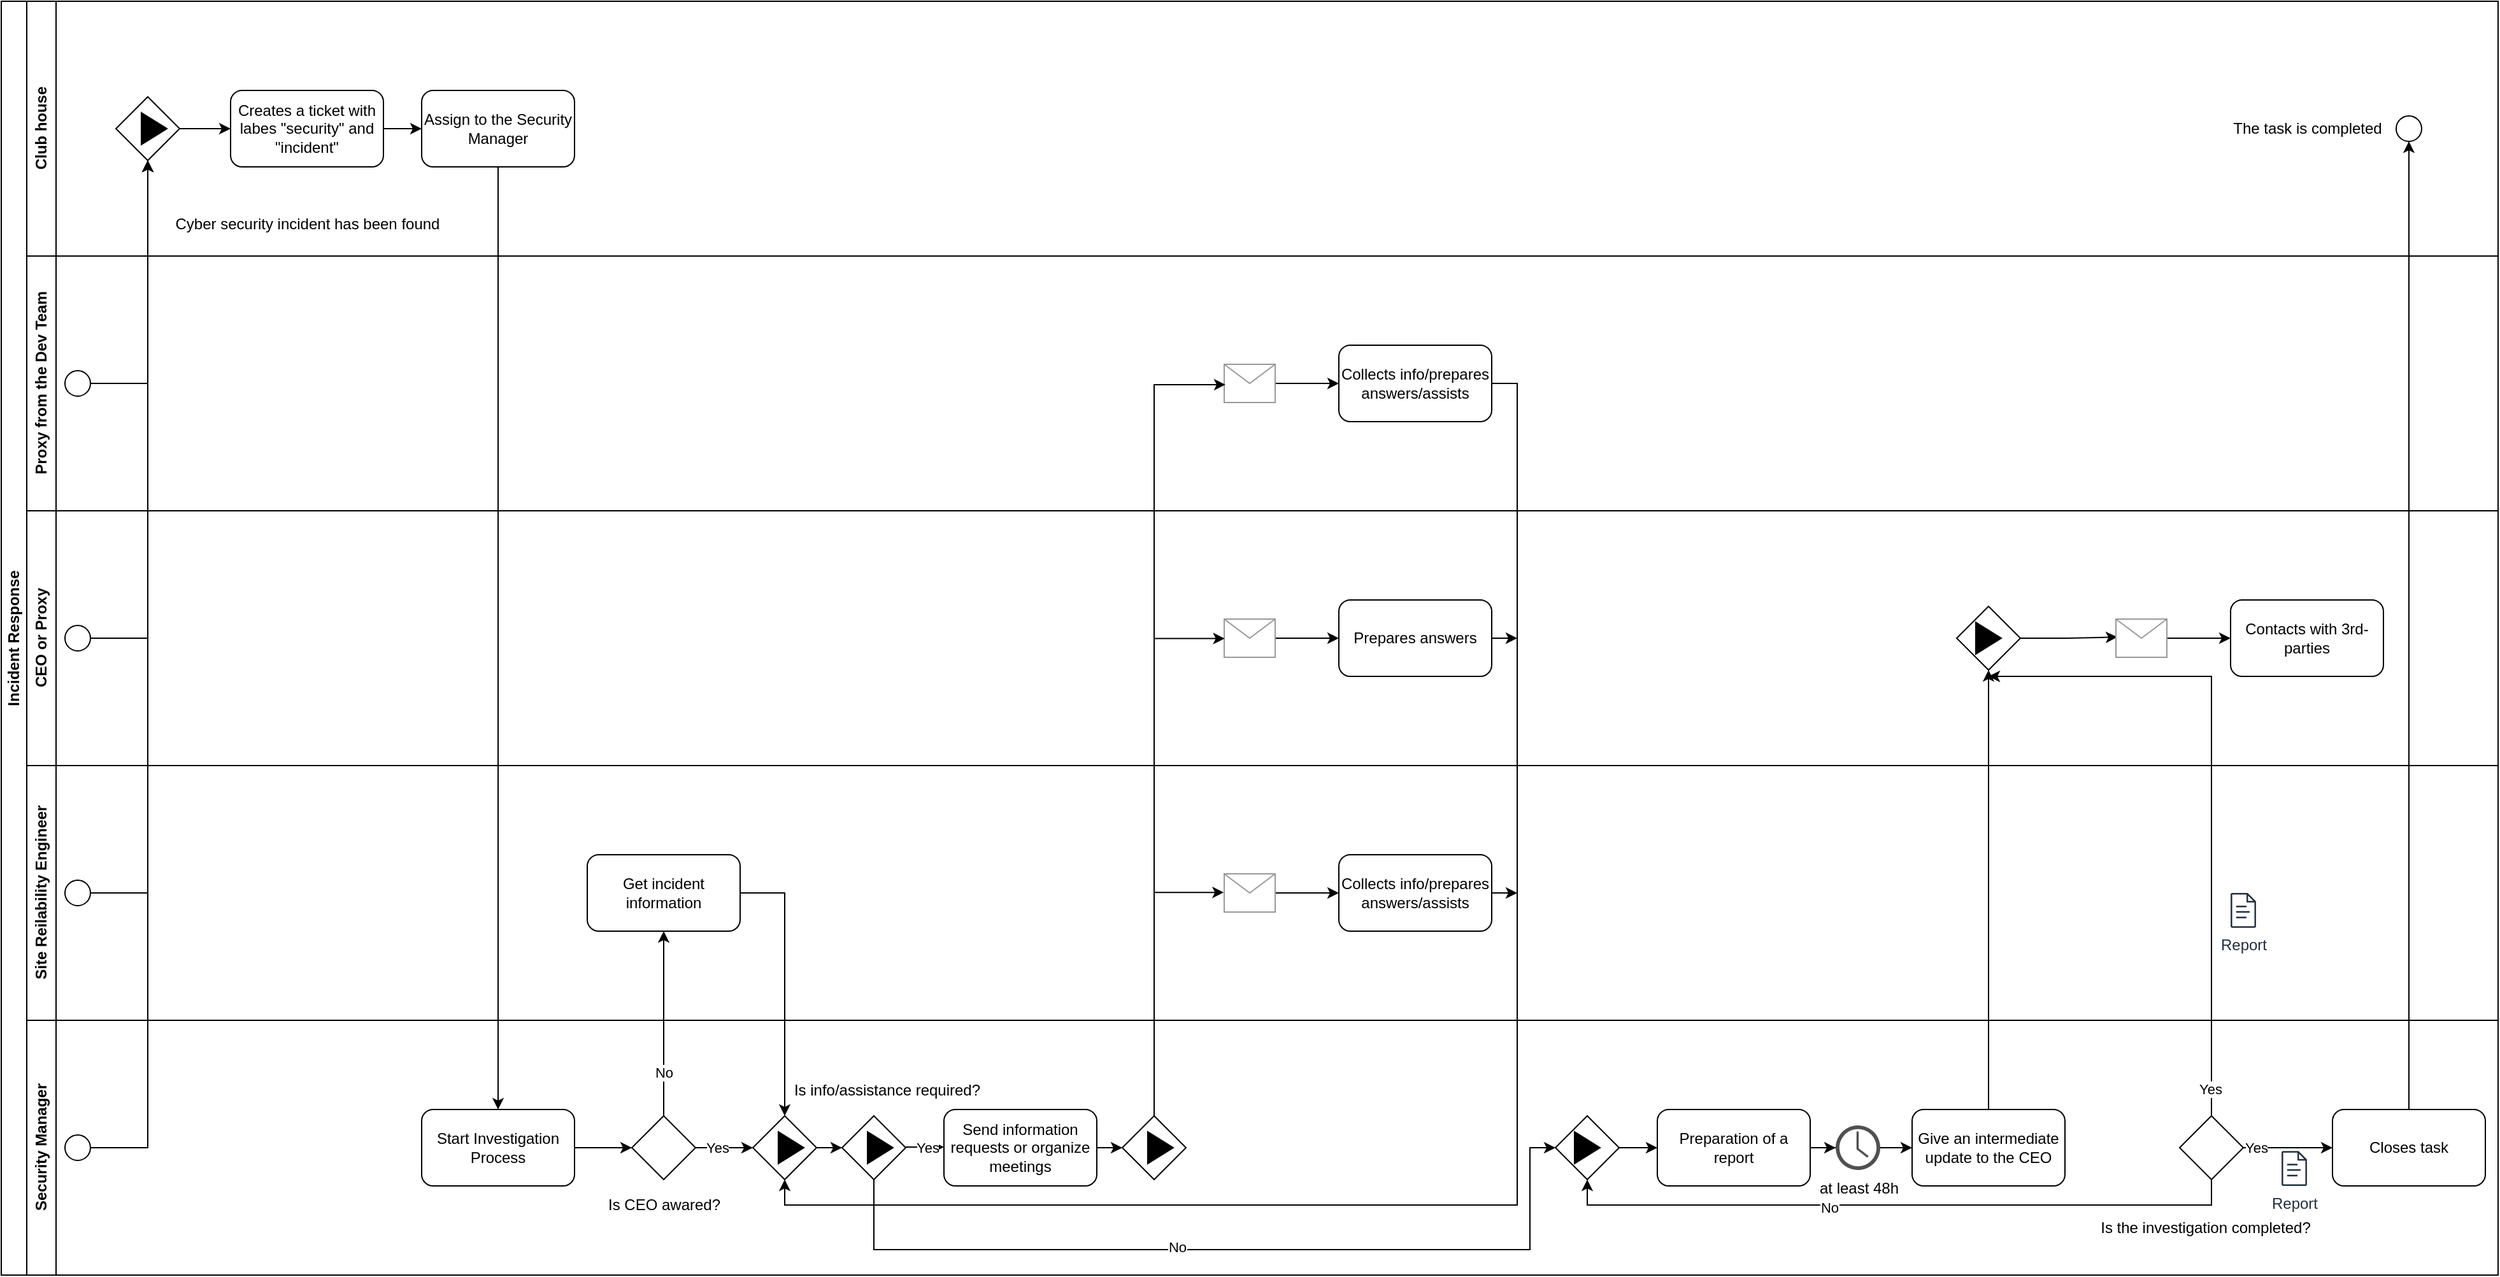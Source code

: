<mxfile version="21.6.6" type="github">
  <diagram name="Page-1" id="A05Gwc1ikmQWnNWErF1R">
    <mxGraphModel dx="2799" dy="1159" grid="1" gridSize="10" guides="1" tooltips="1" connect="1" arrows="1" fold="1" page="1" pageScale="1" pageWidth="850" pageHeight="1100" math="0" shadow="0">
      <root>
        <mxCell id="0" />
        <mxCell id="1" parent="0" />
        <mxCell id="53OlLj-Kue6XKZ22GzKM-30" value="Club house" style="swimlane;horizontal=0;whiteSpace=wrap;html=1;" parent="1" vertex="1">
          <mxGeometry x="-220" y="670" width="1940" height="200" as="geometry" />
        </mxCell>
        <mxCell id="53OlLj-Kue6XKZ22GzKM-51" style="edgeStyle=orthogonalEdgeStyle;rounded=0;orthogonalLoop=1;jettySize=auto;html=1;exitX=1;exitY=0.5;exitDx=0;exitDy=0;entryX=0;entryY=0.5;entryDx=0;entryDy=0;" parent="53OlLj-Kue6XKZ22GzKM-30" source="53OlLj-Kue6XKZ22GzKM-41" target="53OlLj-Kue6XKZ22GzKM-47" edge="1">
          <mxGeometry relative="1" as="geometry" />
        </mxCell>
        <mxCell id="53OlLj-Kue6XKZ22GzKM-41" value="" style="rhombus;whiteSpace=wrap;html=1;" parent="53OlLj-Kue6XKZ22GzKM-30" vertex="1">
          <mxGeometry x="70" y="75" width="50" height="50" as="geometry" />
        </mxCell>
        <mxCell id="53OlLj-Kue6XKZ22GzKM-52" style="edgeStyle=orthogonalEdgeStyle;rounded=0;orthogonalLoop=1;jettySize=auto;html=1;exitX=1;exitY=0.5;exitDx=0;exitDy=0;entryX=0;entryY=0.5;entryDx=0;entryDy=0;" parent="53OlLj-Kue6XKZ22GzKM-30" source="53OlLj-Kue6XKZ22GzKM-47" target="53OlLj-Kue6XKZ22GzKM-48" edge="1">
          <mxGeometry relative="1" as="geometry" />
        </mxCell>
        <mxCell id="53OlLj-Kue6XKZ22GzKM-47" value="Creates a ticket with labes &quot;security&quot; and &quot;incident&quot;" style="rounded=1;whiteSpace=wrap;html=1;" parent="53OlLj-Kue6XKZ22GzKM-30" vertex="1">
          <mxGeometry x="160" y="70" width="120" height="60" as="geometry" />
        </mxCell>
        <mxCell id="53OlLj-Kue6XKZ22GzKM-48" value="Assign to the Security Manager" style="rounded=1;whiteSpace=wrap;html=1;" parent="53OlLj-Kue6XKZ22GzKM-30" vertex="1">
          <mxGeometry x="310" y="70" width="120" height="60" as="geometry" />
        </mxCell>
        <mxCell id="53OlLj-Kue6XKZ22GzKM-69" value="" style="ellipse;whiteSpace=wrap;html=1;aspect=fixed;" parent="53OlLj-Kue6XKZ22GzKM-30" vertex="1">
          <mxGeometry x="1860" y="90" width="20" height="20" as="geometry" />
        </mxCell>
        <mxCell id="53OlLj-Kue6XKZ22GzKM-85" value="Cyber security incident has been found" style="text;html=1;align=center;verticalAlign=middle;resizable=0;points=[];autosize=1;strokeColor=none;fillColor=none;" parent="53OlLj-Kue6XKZ22GzKM-30" vertex="1">
          <mxGeometry x="105" y="160" width="230" height="30" as="geometry" />
        </mxCell>
        <mxCell id="53OlLj-Kue6XKZ22GzKM-116" value="The task is completed" style="text;html=1;align=center;verticalAlign=middle;resizable=0;points=[];autosize=1;strokeColor=none;fillColor=none;" parent="53OlLj-Kue6XKZ22GzKM-30" vertex="1">
          <mxGeometry x="1720" y="85" width="140" height="30" as="geometry" />
        </mxCell>
        <mxCell id="SI8DDCeiDaZhbCWGOkWu-7" value="" style="triangle;whiteSpace=wrap;html=1;fillColor=#000000;" vertex="1" parent="53OlLj-Kue6XKZ22GzKM-30">
          <mxGeometry x="90" y="87.5" width="20" height="25" as="geometry" />
        </mxCell>
        <mxCell id="53OlLj-Kue6XKZ22GzKM-32" value="Proxy from the Dev Team" style="swimlane;horizontal=0;whiteSpace=wrap;html=1;" parent="1" vertex="1">
          <mxGeometry x="-220" y="870" width="1940" height="200" as="geometry" />
        </mxCell>
        <mxCell id="53OlLj-Kue6XKZ22GzKM-40" value="" style="ellipse;whiteSpace=wrap;html=1;aspect=fixed;" parent="53OlLj-Kue6XKZ22GzKM-32" vertex="1">
          <mxGeometry x="30" y="90" width="20" height="20" as="geometry" />
        </mxCell>
        <mxCell id="53OlLj-Kue6XKZ22GzKM-59" value="Collects info/prepares answers/assists" style="rounded=1;whiteSpace=wrap;html=1;" parent="53OlLj-Kue6XKZ22GzKM-32" vertex="1">
          <mxGeometry x="1030" y="70" width="120" height="60" as="geometry" />
        </mxCell>
        <mxCell id="53OlLj-Kue6XKZ22GzKM-90" style="edgeStyle=orthogonalEdgeStyle;rounded=0;orthogonalLoop=1;jettySize=auto;html=1;entryX=0;entryY=0.5;entryDx=0;entryDy=0;" parent="53OlLj-Kue6XKZ22GzKM-32" source="53OlLj-Kue6XKZ22GzKM-89" target="53OlLj-Kue6XKZ22GzKM-59" edge="1">
          <mxGeometry relative="1" as="geometry" />
        </mxCell>
        <mxCell id="53OlLj-Kue6XKZ22GzKM-89" value="" style="verticalLabelPosition=bottom;shadow=0;dashed=0;align=center;html=1;verticalAlign=top;strokeWidth=1;shape=mxgraph.mockup.misc.mail2;strokeColor=#999999;" parent="53OlLj-Kue6XKZ22GzKM-32" vertex="1">
          <mxGeometry x="940" y="85" width="40" height="30" as="geometry" />
        </mxCell>
        <mxCell id="53OlLj-Kue6XKZ22GzKM-33" value="Security Manager" style="swimlane;horizontal=0;whiteSpace=wrap;html=1;" parent="1" vertex="1">
          <mxGeometry x="-220" y="1470" width="1940" height="200" as="geometry" />
        </mxCell>
        <mxCell id="53OlLj-Kue6XKZ22GzKM-37" value="" style="ellipse;whiteSpace=wrap;html=1;aspect=fixed;" parent="53OlLj-Kue6XKZ22GzKM-33" vertex="1">
          <mxGeometry x="30" y="90" width="20" height="20" as="geometry" />
        </mxCell>
        <mxCell id="53OlLj-Kue6XKZ22GzKM-70" style="edgeStyle=orthogonalEdgeStyle;rounded=0;orthogonalLoop=1;jettySize=auto;html=1;exitX=1;exitY=0.5;exitDx=0;exitDy=0;entryX=0;entryY=0.5;entryDx=0;entryDy=0;" parent="53OlLj-Kue6XKZ22GzKM-33" source="53OlLj-Kue6XKZ22GzKM-49" target="53OlLj-Kue6XKZ22GzKM-53" edge="1">
          <mxGeometry relative="1" as="geometry" />
        </mxCell>
        <mxCell id="53OlLj-Kue6XKZ22GzKM-49" value="Start Investigation Process" style="rounded=1;whiteSpace=wrap;html=1;" parent="53OlLj-Kue6XKZ22GzKM-33" vertex="1">
          <mxGeometry x="310" y="70" width="120" height="60" as="geometry" />
        </mxCell>
        <mxCell id="53OlLj-Kue6XKZ22GzKM-72" style="edgeStyle=orthogonalEdgeStyle;rounded=0;orthogonalLoop=1;jettySize=auto;html=1;exitX=1;exitY=0.5;exitDx=0;exitDy=0;entryX=0;entryY=0.5;entryDx=0;entryDy=0;" parent="53OlLj-Kue6XKZ22GzKM-33" source="53OlLj-Kue6XKZ22GzKM-53" target="53OlLj-Kue6XKZ22GzKM-54" edge="1">
          <mxGeometry relative="1" as="geometry" />
        </mxCell>
        <mxCell id="53OlLj-Kue6XKZ22GzKM-87" value="Yes" style="edgeLabel;html=1;align=center;verticalAlign=middle;resizable=0;points=[];" parent="53OlLj-Kue6XKZ22GzKM-72" vertex="1" connectable="0">
          <mxGeometry x="-0.251" relative="1" as="geometry">
            <mxPoint as="offset" />
          </mxGeometry>
        </mxCell>
        <mxCell id="53OlLj-Kue6XKZ22GzKM-53" value="" style="rhombus;whiteSpace=wrap;html=1;" parent="53OlLj-Kue6XKZ22GzKM-33" vertex="1">
          <mxGeometry x="475" y="75" width="50" height="50" as="geometry" />
        </mxCell>
        <mxCell id="53OlLj-Kue6XKZ22GzKM-74" style="edgeStyle=orthogonalEdgeStyle;rounded=0;orthogonalLoop=1;jettySize=auto;html=1;exitX=1;exitY=0.5;exitDx=0;exitDy=0;entryX=0;entryY=0.5;entryDx=0;entryDy=0;" parent="53OlLj-Kue6XKZ22GzKM-33" source="53OlLj-Kue6XKZ22GzKM-54" target="53OlLj-Kue6XKZ22GzKM-55" edge="1">
          <mxGeometry relative="1" as="geometry" />
        </mxCell>
        <mxCell id="53OlLj-Kue6XKZ22GzKM-54" value="" style="rhombus;whiteSpace=wrap;html=1;" parent="53OlLj-Kue6XKZ22GzKM-33" vertex="1">
          <mxGeometry x="570" y="75" width="50" height="50" as="geometry" />
        </mxCell>
        <mxCell id="53OlLj-Kue6XKZ22GzKM-81" style="edgeStyle=orthogonalEdgeStyle;rounded=0;orthogonalLoop=1;jettySize=auto;html=1;exitX=0.5;exitY=1;exitDx=0;exitDy=0;" parent="53OlLj-Kue6XKZ22GzKM-33" source="53OlLj-Kue6XKZ22GzKM-55" target="53OlLj-Kue6XKZ22GzKM-62" edge="1">
          <mxGeometry relative="1" as="geometry">
            <Array as="points">
              <mxPoint x="665" y="180" />
              <mxPoint x="1180" y="180" />
              <mxPoint x="1180" y="100" />
            </Array>
          </mxGeometry>
        </mxCell>
        <mxCell id="53OlLj-Kue6XKZ22GzKM-84" value="No" style="edgeLabel;html=1;align=center;verticalAlign=middle;resizable=0;points=[];" parent="53OlLj-Kue6XKZ22GzKM-81" vertex="1" connectable="0">
          <mxGeometry x="-0.125" y="2" relative="1" as="geometry">
            <mxPoint as="offset" />
          </mxGeometry>
        </mxCell>
        <mxCell id="53OlLj-Kue6XKZ22GzKM-55" value="" style="rhombus;whiteSpace=wrap;html=1;" parent="53OlLj-Kue6XKZ22GzKM-33" vertex="1">
          <mxGeometry x="640" y="75" width="50" height="50" as="geometry" />
        </mxCell>
        <mxCell id="53OlLj-Kue6XKZ22GzKM-76" style="edgeStyle=orthogonalEdgeStyle;rounded=0;orthogonalLoop=1;jettySize=auto;html=1;exitX=1;exitY=0.5;exitDx=0;exitDy=0;entryX=0;entryY=0.5;entryDx=0;entryDy=0;" parent="53OlLj-Kue6XKZ22GzKM-33" source="53OlLj-Kue6XKZ22GzKM-57" target="53OlLj-Kue6XKZ22GzKM-58" edge="1">
          <mxGeometry relative="1" as="geometry" />
        </mxCell>
        <mxCell id="53OlLj-Kue6XKZ22GzKM-57" value="Send information requests or organize meetings" style="rounded=1;whiteSpace=wrap;html=1;" parent="53OlLj-Kue6XKZ22GzKM-33" vertex="1">
          <mxGeometry x="720" y="70" width="120" height="60" as="geometry" />
        </mxCell>
        <mxCell id="53OlLj-Kue6XKZ22GzKM-58" value="" style="rhombus;whiteSpace=wrap;html=1;" parent="53OlLj-Kue6XKZ22GzKM-33" vertex="1">
          <mxGeometry x="860" y="75" width="50" height="50" as="geometry" />
        </mxCell>
        <mxCell id="53OlLj-Kue6XKZ22GzKM-104" style="edgeStyle=orthogonalEdgeStyle;rounded=0;orthogonalLoop=1;jettySize=auto;html=1;exitX=1;exitY=0.5;exitDx=0;exitDy=0;" parent="53OlLj-Kue6XKZ22GzKM-33" source="53OlLj-Kue6XKZ22GzKM-62" target="53OlLj-Kue6XKZ22GzKM-63" edge="1">
          <mxGeometry relative="1" as="geometry" />
        </mxCell>
        <mxCell id="53OlLj-Kue6XKZ22GzKM-62" value="" style="rhombus;whiteSpace=wrap;html=1;" parent="53OlLj-Kue6XKZ22GzKM-33" vertex="1">
          <mxGeometry x="1200" y="75" width="50" height="50" as="geometry" />
        </mxCell>
        <mxCell id="53OlLj-Kue6XKZ22GzKM-124" style="edgeStyle=orthogonalEdgeStyle;rounded=0;orthogonalLoop=1;jettySize=auto;html=1;exitX=1;exitY=0.5;exitDx=0;exitDy=0;" parent="53OlLj-Kue6XKZ22GzKM-33" source="53OlLj-Kue6XKZ22GzKM-63" target="53OlLj-Kue6XKZ22GzKM-119" edge="1">
          <mxGeometry relative="1" as="geometry" />
        </mxCell>
        <mxCell id="53OlLj-Kue6XKZ22GzKM-63" value="Preparation of a report" style="rounded=1;whiteSpace=wrap;html=1;" parent="53OlLj-Kue6XKZ22GzKM-33" vertex="1">
          <mxGeometry x="1280" y="70" width="120" height="60" as="geometry" />
        </mxCell>
        <mxCell id="53OlLj-Kue6XKZ22GzKM-64" value="Give an intermediate update to the CEO" style="rounded=1;whiteSpace=wrap;html=1;" parent="53OlLj-Kue6XKZ22GzKM-33" vertex="1">
          <mxGeometry x="1480" y="70" width="120" height="60" as="geometry" />
        </mxCell>
        <mxCell id="53OlLj-Kue6XKZ22GzKM-79" style="edgeStyle=orthogonalEdgeStyle;rounded=0;orthogonalLoop=1;jettySize=auto;html=1;exitX=0.5;exitY=0;exitDx=0;exitDy=0;" parent="53OlLj-Kue6XKZ22GzKM-33" source="53OlLj-Kue6XKZ22GzKM-65" edge="1">
          <mxGeometry relative="1" as="geometry">
            <mxPoint x="1540" y="-270" as="targetPoint" />
            <Array as="points">
              <mxPoint x="1715" y="-270" />
            </Array>
          </mxGeometry>
        </mxCell>
        <mxCell id="53OlLj-Kue6XKZ22GzKM-107" value="Yes" style="edgeLabel;html=1;align=center;verticalAlign=middle;resizable=0;points=[];" parent="53OlLj-Kue6XKZ22GzKM-79" vertex="1" connectable="0">
          <mxGeometry x="-0.919" y="1" relative="1" as="geometry">
            <mxPoint as="offset" />
          </mxGeometry>
        </mxCell>
        <mxCell id="53OlLj-Kue6XKZ22GzKM-103" style="edgeStyle=orthogonalEdgeStyle;rounded=0;orthogonalLoop=1;jettySize=auto;html=1;exitX=0.5;exitY=1;exitDx=0;exitDy=0;entryX=0.5;entryY=1;entryDx=0;entryDy=0;" parent="53OlLj-Kue6XKZ22GzKM-33" source="53OlLj-Kue6XKZ22GzKM-65" target="53OlLj-Kue6XKZ22GzKM-62" edge="1">
          <mxGeometry relative="1" as="geometry" />
        </mxCell>
        <mxCell id="53OlLj-Kue6XKZ22GzKM-114" value="No" style="edgeLabel;html=1;align=center;verticalAlign=middle;resizable=0;points=[];" parent="53OlLj-Kue6XKZ22GzKM-103" vertex="1" connectable="0">
          <mxGeometry x="0.209" y="2" relative="1" as="geometry">
            <mxPoint as="offset" />
          </mxGeometry>
        </mxCell>
        <mxCell id="53OlLj-Kue6XKZ22GzKM-105" style="edgeStyle=orthogonalEdgeStyle;rounded=0;orthogonalLoop=1;jettySize=auto;html=1;exitX=1;exitY=0.5;exitDx=0;exitDy=0;entryX=0;entryY=0.5;entryDx=0;entryDy=0;" parent="53OlLj-Kue6XKZ22GzKM-33" source="53OlLj-Kue6XKZ22GzKM-65" target="53OlLj-Kue6XKZ22GzKM-67" edge="1">
          <mxGeometry relative="1" as="geometry" />
        </mxCell>
        <mxCell id="53OlLj-Kue6XKZ22GzKM-106" value="Yes" style="edgeLabel;html=1;align=center;verticalAlign=middle;resizable=0;points=[];" parent="53OlLj-Kue6XKZ22GzKM-105" vertex="1" connectable="0">
          <mxGeometry x="-0.798" relative="1" as="geometry">
            <mxPoint x="3" as="offset" />
          </mxGeometry>
        </mxCell>
        <mxCell id="53OlLj-Kue6XKZ22GzKM-65" value="" style="rhombus;whiteSpace=wrap;html=1;" parent="53OlLj-Kue6XKZ22GzKM-33" vertex="1">
          <mxGeometry x="1690" y="75" width="50" height="50" as="geometry" />
        </mxCell>
        <mxCell id="53OlLj-Kue6XKZ22GzKM-67" value="Closes task" style="rounded=1;whiteSpace=wrap;html=1;" parent="53OlLj-Kue6XKZ22GzKM-33" vertex="1">
          <mxGeometry x="1810" y="70" width="120" height="60" as="geometry" />
        </mxCell>
        <mxCell id="53OlLj-Kue6XKZ22GzKM-75" style="edgeStyle=orthogonalEdgeStyle;rounded=0;orthogonalLoop=1;jettySize=auto;html=1;exitX=1;exitY=0.5;exitDx=0;exitDy=0;" parent="53OlLj-Kue6XKZ22GzKM-33" edge="1">
          <mxGeometry relative="1" as="geometry">
            <mxPoint x="690" y="99.5" as="sourcePoint" />
            <mxPoint x="720" y="99.5" as="targetPoint" />
          </mxGeometry>
        </mxCell>
        <mxCell id="53OlLj-Kue6XKZ22GzKM-83" value="Yes" style="edgeLabel;html=1;align=center;verticalAlign=middle;resizable=0;points=[];" parent="53OlLj-Kue6XKZ22GzKM-75" vertex="1" connectable="0">
          <mxGeometry x="0.13" relative="1" as="geometry">
            <mxPoint as="offset" />
          </mxGeometry>
        </mxCell>
        <mxCell id="53OlLj-Kue6XKZ22GzKM-113" value="Report" style="sketch=0;outlineConnect=0;fontColor=#232F3E;gradientColor=none;fillColor=#232F3D;strokeColor=none;dashed=0;verticalLabelPosition=bottom;verticalAlign=top;align=center;html=1;fontSize=12;fontStyle=0;aspect=fixed;pointerEvents=1;shape=mxgraph.aws4.document;" parent="53OlLj-Kue6XKZ22GzKM-33" vertex="1">
          <mxGeometry x="1770" y="102.63" width="20" height="27.37" as="geometry" />
        </mxCell>
        <mxCell id="53OlLj-Kue6XKZ22GzKM-125" style="edgeStyle=orthogonalEdgeStyle;rounded=0;orthogonalLoop=1;jettySize=auto;html=1;entryX=0;entryY=0.5;entryDx=0;entryDy=0;" parent="53OlLj-Kue6XKZ22GzKM-33" source="53OlLj-Kue6XKZ22GzKM-119" target="53OlLj-Kue6XKZ22GzKM-64" edge="1">
          <mxGeometry relative="1" as="geometry" />
        </mxCell>
        <mxCell id="53OlLj-Kue6XKZ22GzKM-119" value="at least 48h" style="sketch=0;pointerEvents=1;shadow=0;dashed=0;html=1;strokeColor=none;fillColor=#505050;labelPosition=center;verticalLabelPosition=bottom;verticalAlign=top;outlineConnect=0;align=center;shape=mxgraph.office.concepts.clock;" parent="53OlLj-Kue6XKZ22GzKM-33" vertex="1">
          <mxGeometry x="1420" y="82.5" width="35" height="35" as="geometry" />
        </mxCell>
        <mxCell id="53OlLj-Kue6XKZ22GzKM-88" value="Is CEO awared?" style="text;html=1;align=center;verticalAlign=middle;resizable=0;points=[];autosize=1;strokeColor=none;fillColor=none;" parent="53OlLj-Kue6XKZ22GzKM-33" vertex="1">
          <mxGeometry x="445" y="130" width="110" height="30" as="geometry" />
        </mxCell>
        <mxCell id="SI8DDCeiDaZhbCWGOkWu-1" value="Is info/assistance required?" style="text;html=1;align=center;verticalAlign=middle;resizable=0;points=[];autosize=1;strokeColor=none;fillColor=none;" vertex="1" parent="53OlLj-Kue6XKZ22GzKM-33">
          <mxGeometry x="590" y="40" width="170" height="30" as="geometry" />
        </mxCell>
        <mxCell id="SI8DDCeiDaZhbCWGOkWu-9" value="" style="triangle;whiteSpace=wrap;html=1;fillColor=#000000;" vertex="1" parent="53OlLj-Kue6XKZ22GzKM-33">
          <mxGeometry x="590" y="87.5" width="20" height="25" as="geometry" />
        </mxCell>
        <mxCell id="SI8DDCeiDaZhbCWGOkWu-10" value="" style="triangle;whiteSpace=wrap;html=1;fillColor=#000000;" vertex="1" parent="53OlLj-Kue6XKZ22GzKM-33">
          <mxGeometry x="660" y="87.5" width="20" height="25" as="geometry" />
        </mxCell>
        <mxCell id="SI8DDCeiDaZhbCWGOkWu-11" value="" style="triangle;whiteSpace=wrap;html=1;fillColor=#000000;" vertex="1" parent="53OlLj-Kue6XKZ22GzKM-33">
          <mxGeometry x="880" y="87.5" width="20" height="25" as="geometry" />
        </mxCell>
        <mxCell id="SI8DDCeiDaZhbCWGOkWu-8" value="" style="triangle;whiteSpace=wrap;html=1;fillColor=#000000;" vertex="1" parent="53OlLj-Kue6XKZ22GzKM-33">
          <mxGeometry x="1215" y="87.5" width="20" height="25" as="geometry" />
        </mxCell>
        <mxCell id="53OlLj-Kue6XKZ22GzKM-34" value="Site Reilability Engineer" style="swimlane;horizontal=0;whiteSpace=wrap;html=1;" parent="1" vertex="1">
          <mxGeometry x="-220" y="1270" width="1940" height="200" as="geometry" />
        </mxCell>
        <mxCell id="53OlLj-Kue6XKZ22GzKM-38" value="" style="ellipse;whiteSpace=wrap;html=1;aspect=fixed;" parent="53OlLj-Kue6XKZ22GzKM-34" vertex="1">
          <mxGeometry x="30" y="90" width="20" height="20" as="geometry" />
        </mxCell>
        <mxCell id="53OlLj-Kue6XKZ22GzKM-56" value="Get incident information" style="rounded=1;whiteSpace=wrap;html=1;" parent="53OlLj-Kue6XKZ22GzKM-34" vertex="1">
          <mxGeometry x="440" y="70" width="120" height="60" as="geometry" />
        </mxCell>
        <mxCell id="53OlLj-Kue6XKZ22GzKM-118" style="edgeStyle=orthogonalEdgeStyle;rounded=0;orthogonalLoop=1;jettySize=auto;html=1;exitX=1;exitY=0.5;exitDx=0;exitDy=0;" parent="53OlLj-Kue6XKZ22GzKM-34" source="53OlLj-Kue6XKZ22GzKM-61" edge="1">
          <mxGeometry relative="1" as="geometry">
            <mxPoint x="1170" y="100.286" as="targetPoint" />
          </mxGeometry>
        </mxCell>
        <mxCell id="53OlLj-Kue6XKZ22GzKM-61" value="Collects info/prepares answers/assists" style="rounded=1;whiteSpace=wrap;html=1;" parent="53OlLj-Kue6XKZ22GzKM-34" vertex="1">
          <mxGeometry x="1030" y="70" width="120" height="60" as="geometry" />
        </mxCell>
        <mxCell id="53OlLj-Kue6XKZ22GzKM-93" style="edgeStyle=orthogonalEdgeStyle;rounded=0;orthogonalLoop=1;jettySize=auto;html=1;entryX=0;entryY=0.5;entryDx=0;entryDy=0;" parent="53OlLj-Kue6XKZ22GzKM-34" source="53OlLj-Kue6XKZ22GzKM-94" edge="1">
          <mxGeometry relative="1" as="geometry">
            <mxPoint x="1030" y="100" as="targetPoint" />
          </mxGeometry>
        </mxCell>
        <mxCell id="53OlLj-Kue6XKZ22GzKM-94" value="" style="verticalLabelPosition=bottom;shadow=0;dashed=0;align=center;html=1;verticalAlign=top;strokeWidth=1;shape=mxgraph.mockup.misc.mail2;strokeColor=#999999;" parent="53OlLj-Kue6XKZ22GzKM-34" vertex="1">
          <mxGeometry x="940" y="85" width="40" height="30" as="geometry" />
        </mxCell>
        <mxCell id="53OlLj-Kue6XKZ22GzKM-110" value="Report" style="sketch=0;outlineConnect=0;fontColor=#232F3E;gradientColor=none;fillColor=#232F3D;strokeColor=none;dashed=0;verticalLabelPosition=bottom;verticalAlign=top;align=center;html=1;fontSize=12;fontStyle=0;aspect=fixed;pointerEvents=1;shape=mxgraph.aws4.document;" parent="53OlLj-Kue6XKZ22GzKM-34" vertex="1">
          <mxGeometry x="1730" y="100" width="20" height="27.37" as="geometry" />
        </mxCell>
        <mxCell id="53OlLj-Kue6XKZ22GzKM-35" value="CEO or Proxy" style="swimlane;horizontal=0;whiteSpace=wrap;html=1;" parent="1" vertex="1">
          <mxGeometry x="-220" y="1070" width="1940" height="200" as="geometry" />
        </mxCell>
        <mxCell id="53OlLj-Kue6XKZ22GzKM-39" value="" style="ellipse;whiteSpace=wrap;html=1;aspect=fixed;" parent="53OlLj-Kue6XKZ22GzKM-35" vertex="1">
          <mxGeometry x="30" y="90" width="20" height="20" as="geometry" />
        </mxCell>
        <mxCell id="53OlLj-Kue6XKZ22GzKM-117" style="edgeStyle=orthogonalEdgeStyle;rounded=0;orthogonalLoop=1;jettySize=auto;html=1;exitX=1;exitY=0.5;exitDx=0;exitDy=0;" parent="53OlLj-Kue6XKZ22GzKM-35" source="53OlLj-Kue6XKZ22GzKM-60" edge="1">
          <mxGeometry relative="1" as="geometry">
            <mxPoint x="1170" y="100.286" as="targetPoint" />
          </mxGeometry>
        </mxCell>
        <mxCell id="53OlLj-Kue6XKZ22GzKM-60" value="Prepares answers" style="rounded=1;whiteSpace=wrap;html=1;" parent="53OlLj-Kue6XKZ22GzKM-35" vertex="1">
          <mxGeometry x="1030" y="70" width="120" height="60" as="geometry" />
        </mxCell>
        <mxCell id="53OlLj-Kue6XKZ22GzKM-102" style="edgeStyle=orthogonalEdgeStyle;rounded=0;orthogonalLoop=1;jettySize=auto;html=1;exitX=1;exitY=0.5;exitDx=0;exitDy=0;entryX=0.026;entryY=0.472;entryDx=0;entryDy=0;entryPerimeter=0;" parent="53OlLj-Kue6XKZ22GzKM-35" source="53OlLj-Kue6XKZ22GzKM-66" target="53OlLj-Kue6XKZ22GzKM-101" edge="1">
          <mxGeometry relative="1" as="geometry" />
        </mxCell>
        <mxCell id="53OlLj-Kue6XKZ22GzKM-66" value="" style="rhombus;whiteSpace=wrap;html=1;" parent="53OlLj-Kue6XKZ22GzKM-35" vertex="1">
          <mxGeometry x="1515" y="75" width="50" height="50" as="geometry" />
        </mxCell>
        <mxCell id="53OlLj-Kue6XKZ22GzKM-68" value="Contacts with 3rd-parties" style="rounded=1;whiteSpace=wrap;html=1;" parent="53OlLj-Kue6XKZ22GzKM-35" vertex="1">
          <mxGeometry x="1730" y="70" width="120" height="60" as="geometry" />
        </mxCell>
        <mxCell id="53OlLj-Kue6XKZ22GzKM-91" style="edgeStyle=orthogonalEdgeStyle;rounded=0;orthogonalLoop=1;jettySize=auto;html=1;entryX=0;entryY=0.5;entryDx=0;entryDy=0;" parent="53OlLj-Kue6XKZ22GzKM-35" source="53OlLj-Kue6XKZ22GzKM-92" edge="1">
          <mxGeometry relative="1" as="geometry">
            <mxPoint x="1030" y="100" as="targetPoint" />
          </mxGeometry>
        </mxCell>
        <mxCell id="53OlLj-Kue6XKZ22GzKM-92" value="" style="verticalLabelPosition=bottom;shadow=0;dashed=0;align=center;html=1;verticalAlign=top;strokeWidth=1;shape=mxgraph.mockup.misc.mail2;strokeColor=#999999;" parent="53OlLj-Kue6XKZ22GzKM-35" vertex="1">
          <mxGeometry x="940" y="85" width="40" height="30" as="geometry" />
        </mxCell>
        <mxCell id="53OlLj-Kue6XKZ22GzKM-100" style="edgeStyle=orthogonalEdgeStyle;rounded=0;orthogonalLoop=1;jettySize=auto;html=1;entryX=0;entryY=0.5;entryDx=0;entryDy=0;" parent="53OlLj-Kue6XKZ22GzKM-35" source="53OlLj-Kue6XKZ22GzKM-101" edge="1">
          <mxGeometry relative="1" as="geometry">
            <mxPoint x="1730" y="100" as="targetPoint" />
          </mxGeometry>
        </mxCell>
        <mxCell id="53OlLj-Kue6XKZ22GzKM-101" value="" style="verticalLabelPosition=bottom;shadow=0;dashed=0;align=center;html=1;verticalAlign=top;strokeWidth=1;shape=mxgraph.mockup.misc.mail2;strokeColor=#999999;" parent="53OlLj-Kue6XKZ22GzKM-35" vertex="1">
          <mxGeometry x="1640" y="85" width="40" height="30" as="geometry" />
        </mxCell>
        <mxCell id="SI8DDCeiDaZhbCWGOkWu-12" value="" style="triangle;whiteSpace=wrap;html=1;fillColor=#000000;" vertex="1" parent="53OlLj-Kue6XKZ22GzKM-35">
          <mxGeometry x="1530" y="87.5" width="20" height="25" as="geometry" />
        </mxCell>
        <mxCell id="53OlLj-Kue6XKZ22GzKM-42" style="edgeStyle=orthogonalEdgeStyle;rounded=0;orthogonalLoop=1;jettySize=auto;html=1;exitX=1;exitY=0.5;exitDx=0;exitDy=0;entryX=0.5;entryY=1;entryDx=0;entryDy=0;" parent="1" source="53OlLj-Kue6XKZ22GzKM-37" target="53OlLj-Kue6XKZ22GzKM-41" edge="1">
          <mxGeometry relative="1" as="geometry">
            <Array as="points">
              <mxPoint x="-125" y="1570" />
            </Array>
          </mxGeometry>
        </mxCell>
        <mxCell id="53OlLj-Kue6XKZ22GzKM-50" style="edgeStyle=orthogonalEdgeStyle;rounded=0;orthogonalLoop=1;jettySize=auto;html=1;exitX=0.5;exitY=1;exitDx=0;exitDy=0;" parent="1" source="53OlLj-Kue6XKZ22GzKM-48" target="53OlLj-Kue6XKZ22GzKM-49" edge="1">
          <mxGeometry relative="1" as="geometry" />
        </mxCell>
        <mxCell id="53OlLj-Kue6XKZ22GzKM-71" style="edgeStyle=orthogonalEdgeStyle;rounded=0;orthogonalLoop=1;jettySize=auto;html=1;exitX=0.5;exitY=0;exitDx=0;exitDy=0;entryX=0.5;entryY=1;entryDx=0;entryDy=0;" parent="1" source="53OlLj-Kue6XKZ22GzKM-53" target="53OlLj-Kue6XKZ22GzKM-56" edge="1">
          <mxGeometry relative="1" as="geometry" />
        </mxCell>
        <mxCell id="53OlLj-Kue6XKZ22GzKM-86" value="No" style="edgeLabel;html=1;align=center;verticalAlign=middle;resizable=0;points=[];" parent="53OlLj-Kue6XKZ22GzKM-71" vertex="1" connectable="0">
          <mxGeometry x="-0.531" relative="1" as="geometry">
            <mxPoint as="offset" />
          </mxGeometry>
        </mxCell>
        <mxCell id="53OlLj-Kue6XKZ22GzKM-73" style="edgeStyle=orthogonalEdgeStyle;rounded=0;orthogonalLoop=1;jettySize=auto;html=1;exitX=1;exitY=0.5;exitDx=0;exitDy=0;entryX=0.5;entryY=0;entryDx=0;entryDy=0;" parent="1" source="53OlLj-Kue6XKZ22GzKM-56" target="53OlLj-Kue6XKZ22GzKM-54" edge="1">
          <mxGeometry relative="1" as="geometry" />
        </mxCell>
        <mxCell id="53OlLj-Kue6XKZ22GzKM-77" style="edgeStyle=orthogonalEdgeStyle;rounded=0;orthogonalLoop=1;jettySize=auto;html=1;exitX=0.5;exitY=0;exitDx=0;exitDy=0;entryX=0.5;entryY=1;entryDx=0;entryDy=0;" parent="1" source="53OlLj-Kue6XKZ22GzKM-67" target="53OlLj-Kue6XKZ22GzKM-69" edge="1">
          <mxGeometry relative="1" as="geometry" />
        </mxCell>
        <mxCell id="53OlLj-Kue6XKZ22GzKM-78" style="edgeStyle=orthogonalEdgeStyle;rounded=0;orthogonalLoop=1;jettySize=auto;html=1;exitX=0.5;exitY=0;exitDx=0;exitDy=0;entryX=0.5;entryY=1;entryDx=0;entryDy=0;" parent="1" source="53OlLj-Kue6XKZ22GzKM-64" target="53OlLj-Kue6XKZ22GzKM-66" edge="1">
          <mxGeometry relative="1" as="geometry" />
        </mxCell>
        <mxCell id="53OlLj-Kue6XKZ22GzKM-95" style="edgeStyle=orthogonalEdgeStyle;rounded=0;orthogonalLoop=1;jettySize=auto;html=1;exitX=0.5;exitY=0;exitDx=0;exitDy=0;entryX=0.025;entryY=0.533;entryDx=0;entryDy=0;entryPerimeter=0;" parent="1" source="53OlLj-Kue6XKZ22GzKM-58" target="53OlLj-Kue6XKZ22GzKM-89" edge="1">
          <mxGeometry relative="1" as="geometry" />
        </mxCell>
        <mxCell id="53OlLj-Kue6XKZ22GzKM-96" style="edgeStyle=orthogonalEdgeStyle;rounded=0;orthogonalLoop=1;jettySize=auto;html=1;exitX=0.5;exitY=0;exitDx=0;exitDy=0;entryX=0.008;entryY=0.509;entryDx=0;entryDy=0;entryPerimeter=0;" parent="1" source="53OlLj-Kue6XKZ22GzKM-58" target="53OlLj-Kue6XKZ22GzKM-92" edge="1">
          <mxGeometry relative="1" as="geometry" />
        </mxCell>
        <mxCell id="53OlLj-Kue6XKZ22GzKM-97" style="edgeStyle=orthogonalEdgeStyle;rounded=0;orthogonalLoop=1;jettySize=auto;html=1;exitX=0.5;exitY=0;exitDx=0;exitDy=0;entryX=-0.009;entryY=0.486;entryDx=0;entryDy=0;entryPerimeter=0;" parent="1" source="53OlLj-Kue6XKZ22GzKM-58" target="53OlLj-Kue6XKZ22GzKM-94" edge="1">
          <mxGeometry relative="1" as="geometry" />
        </mxCell>
        <mxCell id="53OlLj-Kue6XKZ22GzKM-98" style="edgeStyle=orthogonalEdgeStyle;rounded=0;orthogonalLoop=1;jettySize=auto;html=1;exitX=1;exitY=0.5;exitDx=0;exitDy=0;entryX=0.5;entryY=1;entryDx=0;entryDy=0;" parent="1" source="53OlLj-Kue6XKZ22GzKM-59" target="53OlLj-Kue6XKZ22GzKM-54" edge="1">
          <mxGeometry relative="1" as="geometry" />
        </mxCell>
        <mxCell id="53OlLj-Kue6XKZ22GzKM-115" value="Is the investigation completed?" style="text;html=1;align=center;verticalAlign=middle;resizable=0;points=[];autosize=1;strokeColor=none;fillColor=none;" parent="1" vertex="1">
          <mxGeometry x="1395" y="1618" width="190" height="30" as="geometry" />
        </mxCell>
        <mxCell id="53OlLj-Kue6XKZ22GzKM-127" style="edgeStyle=orthogonalEdgeStyle;rounded=0;orthogonalLoop=1;jettySize=auto;html=1;entryX=0.5;entryY=1;entryDx=0;entryDy=0;" parent="1" source="53OlLj-Kue6XKZ22GzKM-38" target="53OlLj-Kue6XKZ22GzKM-41" edge="1">
          <mxGeometry relative="1" as="geometry" />
        </mxCell>
        <mxCell id="53OlLj-Kue6XKZ22GzKM-128" style="edgeStyle=orthogonalEdgeStyle;rounded=0;orthogonalLoop=1;jettySize=auto;html=1;" parent="1" source="53OlLj-Kue6XKZ22GzKM-39" target="53OlLj-Kue6XKZ22GzKM-41" edge="1">
          <mxGeometry relative="1" as="geometry" />
        </mxCell>
        <mxCell id="53OlLj-Kue6XKZ22GzKM-129" style="edgeStyle=orthogonalEdgeStyle;rounded=0;orthogonalLoop=1;jettySize=auto;html=1;" parent="1" source="53OlLj-Kue6XKZ22GzKM-40" target="53OlLj-Kue6XKZ22GzKM-41" edge="1">
          <mxGeometry relative="1" as="geometry" />
        </mxCell>
        <mxCell id="SI8DDCeiDaZhbCWGOkWu-5" value="Incident Response" style="swimlane;horizontal=0;whiteSpace=wrap;html=1;" vertex="1" parent="1">
          <mxGeometry x="-240" y="670" width="20" height="1000" as="geometry" />
        </mxCell>
      </root>
    </mxGraphModel>
  </diagram>
</mxfile>
